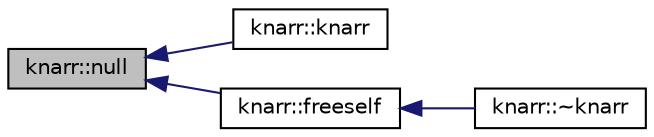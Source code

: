 digraph "knarr::null"
{
  edge [fontname="Helvetica",fontsize="10",labelfontname="Helvetica",labelfontsize="10"];
  node [fontname="Helvetica",fontsize="10",shape=record];
  rankdir="LR";
  Node191 [label="knarr::null",height=0.2,width=0.4,color="black", fillcolor="grey75", style="filled", fontcolor="black"];
  Node191 -> Node192 [dir="back",color="midnightblue",fontsize="10",style="solid",fontname="Helvetica"];
  Node192 [label="knarr::knarr",height=0.2,width=0.4,color="black", fillcolor="white", style="filled",URL="$d7/de5/classknarr.html#a4f7f0096a6b462a94c0e18ba5be2dd3d"];
  Node191 -> Node193 [dir="back",color="midnightblue",fontsize="10",style="solid",fontname="Helvetica"];
  Node193 [label="knarr::freeself",height=0.2,width=0.4,color="black", fillcolor="white", style="filled",URL="$d7/de5/classknarr.html#abd2281ac20def4284aa8431ba773e82c"];
  Node193 -> Node194 [dir="back",color="midnightblue",fontsize="10",style="solid",fontname="Helvetica"];
  Node194 [label="knarr::~knarr",height=0.2,width=0.4,color="black", fillcolor="white", style="filled",URL="$d7/de5/classknarr.html#acebb53313c4bb70730d23783fba7c4ce"];
}
